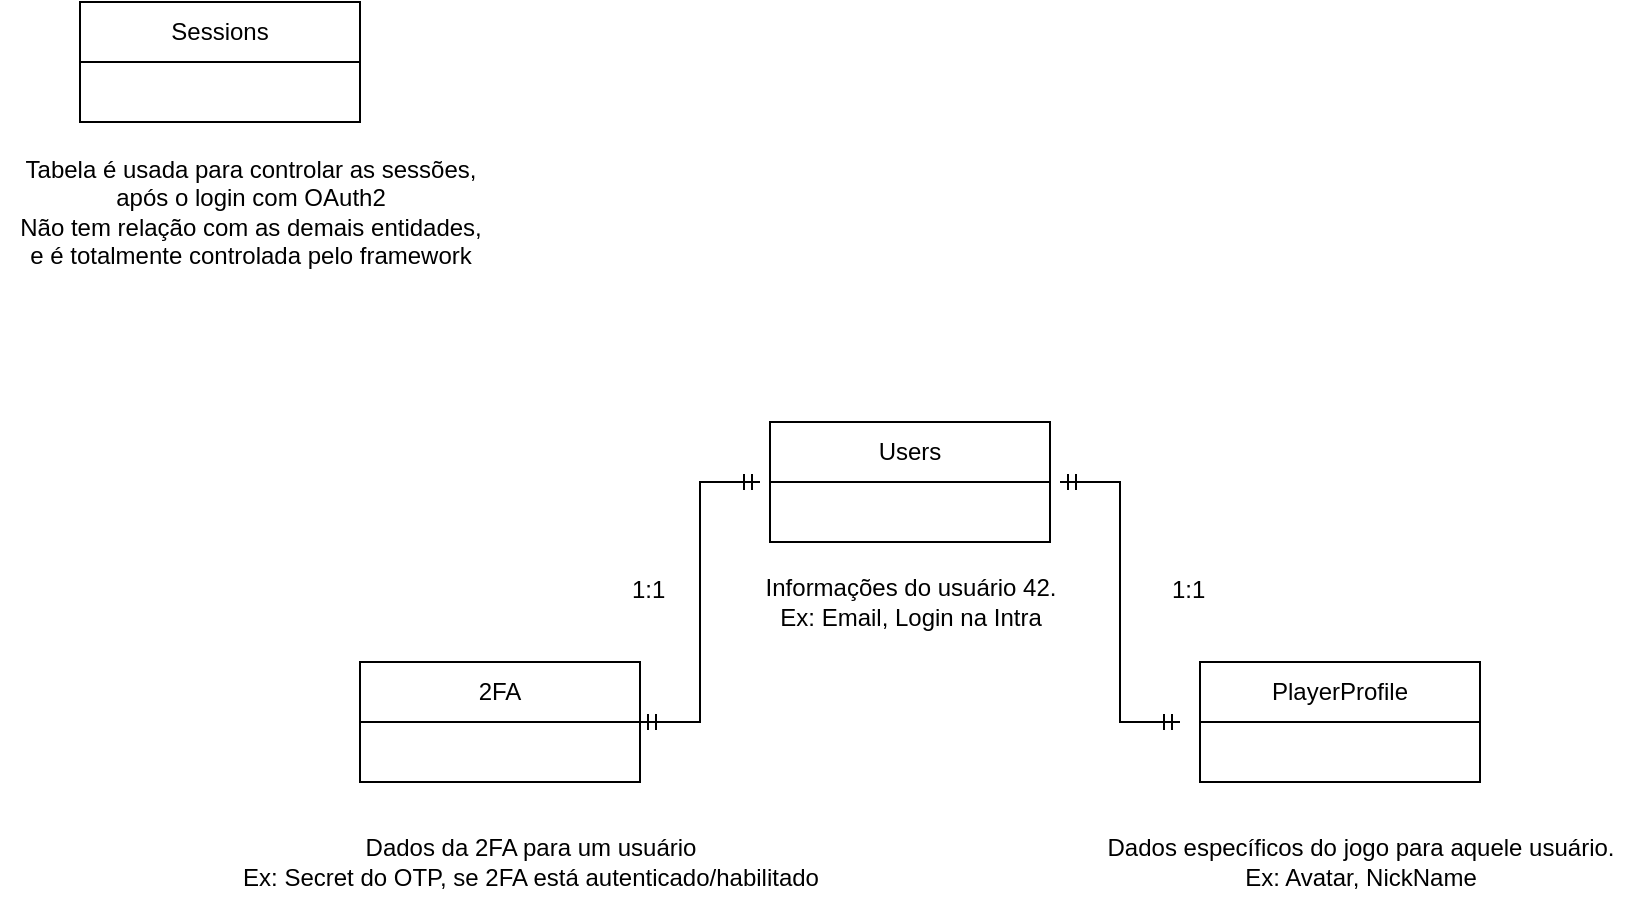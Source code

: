 <mxfile version="21.6.6" type="github">
  <diagram name="Página-1" id="-VrlVhJm2PSnxyNxONQO">
    <mxGraphModel dx="954" dy="585" grid="1" gridSize="10" guides="1" tooltips="1" connect="1" arrows="1" fold="1" page="1" pageScale="1" pageWidth="827" pageHeight="1169" math="0" shadow="0">
      <root>
        <mxCell id="0" />
        <mxCell id="1" parent="0" />
        <mxCell id="XSg_Y_40YMTepBmQyfV4-10" value="Users" style="swimlane;fontStyle=0;childLayout=stackLayout;horizontal=1;startSize=30;horizontalStack=0;resizeParent=1;resizeParentMax=0;resizeLast=0;collapsible=1;marginBottom=0;whiteSpace=wrap;html=1;" vertex="1" parent="1">
          <mxGeometry x="415" y="230" width="140" height="60" as="geometry" />
        </mxCell>
        <mxCell id="XSg_Y_40YMTepBmQyfV4-14" value="PlayerProfile" style="swimlane;fontStyle=0;childLayout=stackLayout;horizontal=1;startSize=30;horizontalStack=0;resizeParent=1;resizeParentMax=0;resizeLast=0;collapsible=1;marginBottom=0;whiteSpace=wrap;html=1;" vertex="1" parent="1">
          <mxGeometry x="630" y="350" width="140" height="60" as="geometry" />
        </mxCell>
        <mxCell id="XSg_Y_40YMTepBmQyfV4-18" value="Sessions" style="swimlane;fontStyle=0;childLayout=stackLayout;horizontal=1;startSize=30;horizontalStack=0;resizeParent=1;resizeParentMax=0;resizeLast=0;collapsible=1;marginBottom=0;whiteSpace=wrap;html=1;" vertex="1" parent="1">
          <mxGeometry x="70" y="20" width="140" height="60" as="geometry" />
        </mxCell>
        <mxCell id="XSg_Y_40YMTepBmQyfV4-27" value="Informações do usuário 42.&lt;br&gt;Ex: Email, Login na Intra" style="text;html=1;align=center;verticalAlign=middle;resizable=0;points=[];autosize=1;strokeColor=none;fillColor=none;" vertex="1" parent="1">
          <mxGeometry x="400" y="300" width="170" height="40" as="geometry" />
        </mxCell>
        <mxCell id="XSg_Y_40YMTepBmQyfV4-28" value="Dados específicos do jogo para aquele usuário.&lt;br&gt;Ex: Avatar, NickName" style="text;html=1;align=center;verticalAlign=middle;resizable=0;points=[];autosize=1;strokeColor=none;fillColor=none;" vertex="1" parent="1">
          <mxGeometry x="570" y="430" width="280" height="40" as="geometry" />
        </mxCell>
        <mxCell id="XSg_Y_40YMTepBmQyfV4-29" value="Dados da 2FA para um usuário&lt;br&gt;Ex: Secret do OTP, se 2FA está autenticado/habilitado" style="text;html=1;align=center;verticalAlign=middle;resizable=0;points=[];autosize=1;strokeColor=none;fillColor=none;" vertex="1" parent="1">
          <mxGeometry x="140" y="430" width="310" height="40" as="geometry" />
        </mxCell>
        <mxCell id="XSg_Y_40YMTepBmQyfV4-30" value="Tabela é usada para controlar as sessões, &lt;br&gt;após o login com OAuth2&lt;br&gt;Não tem relação com as demais entidades,&lt;br&gt;e é totalmente controlada pelo framework&lt;br&gt;" style="text;html=1;align=center;verticalAlign=middle;resizable=0;points=[];autosize=1;strokeColor=none;fillColor=none;" vertex="1" parent="1">
          <mxGeometry x="30" y="90" width="250" height="70" as="geometry" />
        </mxCell>
        <mxCell id="XSg_Y_40YMTepBmQyfV4-32" value="" style="edgeStyle=entityRelationEdgeStyle;fontSize=12;html=1;endArrow=ERmandOne;startArrow=ERmandOne;rounded=0;" edge="1" parent="1">
          <mxGeometry width="100" height="100" relative="1" as="geometry">
            <mxPoint x="560" y="260" as="sourcePoint" />
            <mxPoint x="620" y="380" as="targetPoint" />
            <Array as="points">
              <mxPoint x="610" y="200" />
            </Array>
          </mxGeometry>
        </mxCell>
        <mxCell id="XSg_Y_40YMTepBmQyfV4-34" value="" style="edgeStyle=entityRelationEdgeStyle;fontSize=12;html=1;endArrow=ERmandOne;startArrow=ERmandOne;rounded=0;" edge="1" parent="1" source="XSg_Y_40YMTepBmQyfV4-2">
          <mxGeometry width="100" height="100" relative="1" as="geometry">
            <mxPoint x="280" y="370" as="sourcePoint" />
            <mxPoint x="410" y="260" as="targetPoint" />
          </mxGeometry>
        </mxCell>
        <mxCell id="XSg_Y_40YMTepBmQyfV4-2" value="2FA" style="swimlane;fontStyle=0;childLayout=stackLayout;horizontal=1;startSize=30;horizontalStack=0;resizeParent=1;resizeParentMax=0;resizeLast=0;collapsible=1;marginBottom=0;whiteSpace=wrap;html=1;" vertex="1" parent="1">
          <mxGeometry x="210" y="350" width="140" height="60" as="geometry" />
        </mxCell>
        <mxCell id="XSg_Y_40YMTepBmQyfV4-36" value="1:1" style="text;strokeColor=none;fillColor=none;spacingLeft=4;spacingRight=4;overflow=hidden;rotatable=0;points=[[0,0.5],[1,0.5]];portConstraint=eastwest;fontSize=12;whiteSpace=wrap;html=1;" vertex="1" parent="1">
          <mxGeometry x="340" y="300" width="40" height="30" as="geometry" />
        </mxCell>
        <mxCell id="XSg_Y_40YMTepBmQyfV4-37" value="1:1" style="text;strokeColor=none;fillColor=none;spacingLeft=4;spacingRight=4;overflow=hidden;rotatable=0;points=[[0,0.5],[1,0.5]];portConstraint=eastwest;fontSize=12;whiteSpace=wrap;html=1;" vertex="1" parent="1">
          <mxGeometry x="610" y="300" width="40" height="30" as="geometry" />
        </mxCell>
      </root>
    </mxGraphModel>
  </diagram>
</mxfile>
